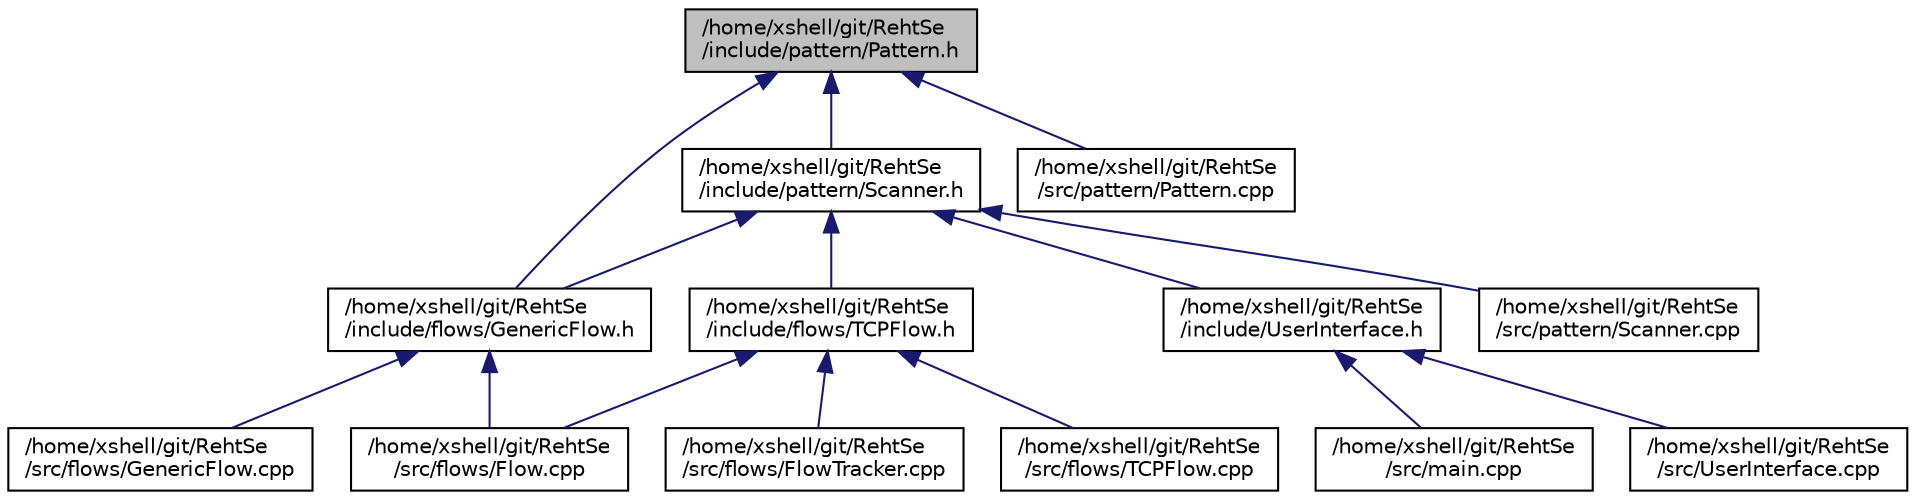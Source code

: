 digraph "/home/xshell/git/RehtSe/include/pattern/Pattern.h"
{
  edge [fontname="Helvetica",fontsize="10",labelfontname="Helvetica",labelfontsize="10"];
  node [fontname="Helvetica",fontsize="10",shape=record];
  Node1 [label="/home/xshell/git/RehtSe\l/include/pattern/Pattern.h",height=0.2,width=0.4,color="black", fillcolor="grey75", style="filled", fontcolor="black"];
  Node1 -> Node2 [dir="back",color="midnightblue",fontsize="10",style="solid"];
  Node2 [label="/home/xshell/git/RehtSe\l/include/flows/GenericFlow.h",height=0.2,width=0.4,color="black", fillcolor="white", style="filled",URL="$_generic_flow_8h.html"];
  Node2 -> Node3 [dir="back",color="midnightblue",fontsize="10",style="solid"];
  Node3 [label="/home/xshell/git/RehtSe\l/src/flows/Flow.cpp",height=0.2,width=0.4,color="black", fillcolor="white", style="filled",URL="$_flow_8cpp.html"];
  Node2 -> Node4 [dir="back",color="midnightblue",fontsize="10",style="solid"];
  Node4 [label="/home/xshell/git/RehtSe\l/src/flows/GenericFlow.cpp",height=0.2,width=0.4,color="black", fillcolor="white", style="filled",URL="$_generic_flow_8cpp.html"];
  Node1 -> Node5 [dir="back",color="midnightblue",fontsize="10",style="solid"];
  Node5 [label="/home/xshell/git/RehtSe\l/include/pattern/Scanner.h",height=0.2,width=0.4,color="black", fillcolor="white", style="filled",URL="$_scanner_8h.html"];
  Node5 -> Node2 [dir="back",color="midnightblue",fontsize="10",style="solid"];
  Node5 -> Node6 [dir="back",color="midnightblue",fontsize="10",style="solid"];
  Node6 [label="/home/xshell/git/RehtSe\l/include/flows/TCPFlow.h",height=0.2,width=0.4,color="black", fillcolor="white", style="filled",URL="$_t_c_p_flow_8h.html"];
  Node6 -> Node3 [dir="back",color="midnightblue",fontsize="10",style="solid"];
  Node6 -> Node7 [dir="back",color="midnightblue",fontsize="10",style="solid"];
  Node7 [label="/home/xshell/git/RehtSe\l/src/flows/FlowTracker.cpp",height=0.2,width=0.4,color="black", fillcolor="white", style="filled",URL="$_flow_tracker_8cpp.html"];
  Node6 -> Node8 [dir="back",color="midnightblue",fontsize="10",style="solid"];
  Node8 [label="/home/xshell/git/RehtSe\l/src/flows/TCPFlow.cpp",height=0.2,width=0.4,color="black", fillcolor="white", style="filled",URL="$_t_c_p_flow_8cpp.html"];
  Node5 -> Node9 [dir="back",color="midnightblue",fontsize="10",style="solid"];
  Node9 [label="/home/xshell/git/RehtSe\l/include/UserInterface.h",height=0.2,width=0.4,color="black", fillcolor="white", style="filled",URL="$_user_interface_8h.html"];
  Node9 -> Node10 [dir="back",color="midnightblue",fontsize="10",style="solid"];
  Node10 [label="/home/xshell/git/RehtSe\l/src/main.cpp",height=0.2,width=0.4,color="black", fillcolor="white", style="filled",URL="$main_8cpp.html"];
  Node9 -> Node11 [dir="back",color="midnightblue",fontsize="10",style="solid"];
  Node11 [label="/home/xshell/git/RehtSe\l/src/UserInterface.cpp",height=0.2,width=0.4,color="black", fillcolor="white", style="filled",URL="$_user_interface_8cpp.html"];
  Node5 -> Node12 [dir="back",color="midnightblue",fontsize="10",style="solid"];
  Node12 [label="/home/xshell/git/RehtSe\l/src/pattern/Scanner.cpp",height=0.2,width=0.4,color="black", fillcolor="white", style="filled",URL="$_scanner_8cpp.html"];
  Node1 -> Node13 [dir="back",color="midnightblue",fontsize="10",style="solid"];
  Node13 [label="/home/xshell/git/RehtSe\l/src/pattern/Pattern.cpp",height=0.2,width=0.4,color="black", fillcolor="white", style="filled",URL="$_pattern_8cpp.html"];
}

